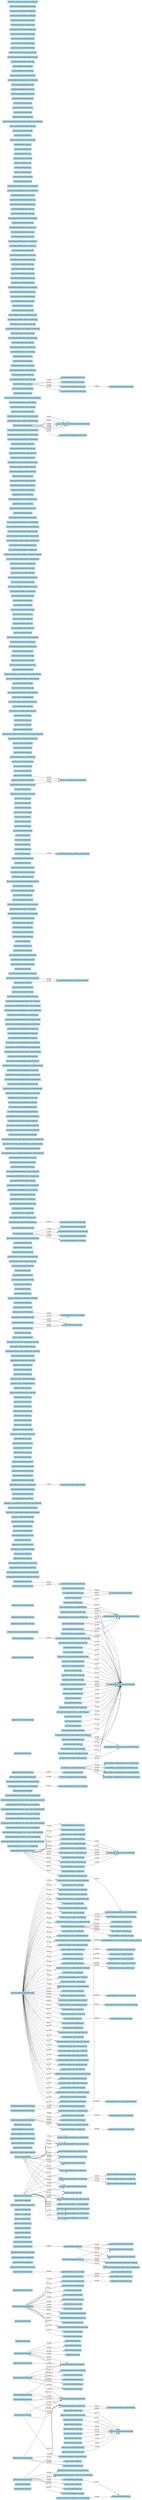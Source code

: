 // Blade Template Dependencies
digraph {
	rankdir=LR
	node [color=lightblue shape=box style=filled]
	1 [label="app/auth/bkcode.blade.php"]
	2 [label="app/auth/g2fa.blade.php"]
	3 [label="app/auth/forget.blade.php"]
	4 [label="app/auth/signup.blade.php"]
	5 [label="app/auth/tsa.blade.php"]
	6 [label="app/auth/ip.blade.php"]
	7 [label="app/auth/email.blade.php"]
	8 [label="app/auth/login.blade.php"]
	9 [label="app/receptionUrl/block.blade.php"]
	10 [label="app/receptionUrl/checkin.blade.php"]
	11 [label="app/receptionUrl/base.blade.php"]
	12 [label="app/elements/header.blade.php"]
	13 [label="app/elements/footer_isms.blade.php"]
	14 [label="app/elements/content_header.blade.php"]
	15 [label="app/elements/flash.blade.php"]
	16 [label="app/elements/security.blade.php"]
	17 [label="app/elements/footer.blade.php"]
	18 [label="app/elements/header_old.blade.php"]
	19 [label="app/elements/auth/logo.blade.php"]
	20 [label="app/elements/auth/logo_tsa.blade.php"]
	21 [label="app/receipt/index.blade.php"]
	22 [label="app/receipt/element/receipt.blade.php"]
	23 [label="app/receipt/element/invoice.blade.php"]
	24 [label="app/receipt/element/custom_ticket.blade.php"]
	25 [label="app/layouts/auth.blade.php"]
	26 [label="app/layouts/service.blade.php"]
	27 [label="app/layouts/default.blade.php"]
	28 [label="app/errors/minimal.blade.php"]
	29 [label="app/errors/404.blade.php"]
	30 [label="app/errors/500.blade.php"]
	31 [label="app/errors/403.blade.php"]
	32 [label="app/errors/layout.blade.php"]
	33 [label="app/errors/429.blade.php"]
	34 [label="app/errors/419.blade.php"]
	35 [label="app/errors/401.blade.php"]
	36 [label="app/errors/illustrated-layout.blade.php"]
	37 [label="app/errors/503.blade.php"]
	38 [label="app/service/company.blade.php"]
	39 [label="app/service/top.blade.php"]
	40 [label="app/service/lp_top.blade.php"]
	41 [label="app/service/about.blade.php"]
	42 [label="app/service/security.blade.php"]
	43 [label="app/service/privacy.blade.php"]
	44 [label="app/service/document_thanks.blade.php"]
	45 [label="app/service/tokutei.blade.php"]
	46 [label="app/service/sitemap.blade.php"]
	47 [label="app/service/price.blade.php"]
	48 [label="app/service/terms.blade.php"]
	49 [label="app/service/securityPolicy.blade.php"]
	50 [label="app/service/video.blade.php"]
	51 [label="app/service/inquiry/index.blade.php"]
	52 [label="app/service/inquiry/complete.blade.php"]
	53 [label="app/service/elements/plan.blade.php"]
	54 [label="app/service/elements/btnLink.blade.php"]
	55 [label="app/service/elements/style.blade.php"]
	56 [label="app/service/elements/news.blade.php"]
	57 [label="app/service/elements/sns.blade.php"]
	58 [label="app/service/elements/top/case_study.blade.php"]
	59 [label="app/service/elements/top/logo_list.blade.php"]
	60 [label="app/service/elements/top/scroll_logo.blade.php"]
	61 [label="app/service/elements/top/faq.blade.php"]
	62 [label="app/service/elements/top/industry_case.blade.php"]
	63 [label="app/service/elements/top/can_do.blade.php"]
	64 [label="app/service/elements/top/first_view.blade.php"]
	65 [label="app/service/elements/top/function.blade.php"]
	66 [label="app/service/elements/top/lp/e_ve_detail.blade.php"]
	67 [label="app/service/elements/top/lp/lp_style_sheet.blade.php"]
	68 [label="app/service/elements/top/lp/lpb_free_trial.blade.php"]
	69 [label="app/service/elements/top/lp/about_e_ve.blade.php"]
	70 [label="app/service/elements/form/sign_up.blade.php"]
	71 [label="app/service/elements/form/document.blade.php"]
	72 [label="app/service/elements/btn/btn_band_white.blade.php"]
	73 [label="app/service/elements/btn/btn_band_blue.blade.php"]
	74 [label="app/open/confirm.blade.php"]
	75 [label="emails/other/event_inquiry_customer.blade.php"]
	76 [label="emails/other/document_user.blade.php"]
	77 [label="emails/other/booth_threshold.blade.php"]
	78 [label="emails/other/reception_rep_notification.blade.php"]
	79 [label="emails/other/inquiry_user.blade.php"]
	80 [label="emails/other/elements/footer.blade.php"]
	81 [label="emails/other/layouts/default.blade.php"]
	82 [label="emails/admin/update_card.blade.php"]
	83 [label="emails/admin/user_change_payment.blade.php"]
	84 [label="emails/admin/only_send_admin.blade.php"]
	85 [label="emails/admin/user_sms_mail_complete.blade.php"]
	86 [label="emails/admin/user_delivery_line_complete.blade.php"]
	87 [label="emails/admin/user_leave.blade.php"]
	88 [label="emails/admin/user_change_plan.blade.php"]
	89 [label="emails/admin/delete_user.blade.php"]
	90 [label="emails/admin/restart_plan.blade.php"]
	91 [label="emails/admin/user_delivery_line_reservation_complete.blade.php"]
	92 [label="emails/admin/reserve_change_plan.blade.php"]
	93 [label="emails/admin/event_inquiry_admin.blade.php"]
	94 [label="emails/admin/document_admin.blade.php"]
	95 [label="emails/admin/page_created.blade.php"]
	96 [label="emails/admin/user_add_sms_point.blade.php"]
	97 [label="emails/admin/event_create.blade.php"]
	98 [label="emails/admin/page_updated.blade.php"]
	99 [label="emails/admin/user_created.blade.php"]
	100 [label="emails/admin/start_stop_plan.blade.php"]
	101 [label="emails/admin/payment_failure_by_user.blade.php"]
	102 [label="emails/admin/user_start_plan.blade.php"]
	103 [label="emails/admin/user_conversion.blade.php"]
	104 [label="emails/admin/account_updated.blade.php"]
	105 [label="emails/admin/conversion_created.blade.php"]
	106 [label="emails/admin/inquiry_admin.blade.php"]
	107 [label="emails/admin/elements/operation_user_no_payment_restart.blade.php"]
	108 [label="emails/admin/elements/operation_user_custom.blade.php"]
	109 [label="emails/admin/elements/operation_user_custom_content.blade.php"]
	110 [label="emails/admin/elements/operation_user_stop.blade.php"]
	111 [label="emails/admin/elements/operation_user_event_scripts_delete.blade.php"]
	112 [label="emails/admin/elements/operation_user_start.blade.php"]
	113 [label="emails/admin/elements/operation_user_leave.blade.php"]
	114 [label="emails/admin/elements/operation_user_event_scripts_create.blade.php"]
	115 [label="emails/admin/elements/operation_user_plan.blade.php"]
	116 [label="emails/admin/elements/user_info.blade.php"]
	117 [label="emails/admin/elements/operation_user_event_scripts_update.blade.php"]
	118 [label="emails/admin/elements/common/event_scripts.blade.php"]
	119 [label="emails/admin/layouts/default.blade.php"]
	120 [label="emails/user/delivery_line_reservation_complete.blade.php"]
	121 [label="emails/user/customer_gmo_uncompleted.blade.php"]
	122 [label="emails/user/trial_step_4.blade.php"]
	123 [label="emails/user/auto_entry_notification.blade.php"]
	124 [label="emails/user/allow_login_ip.blade.php"]
	125 [label="emails/user/add_sms_point.blade.php"]
	126 [label="emails/user/new_user.blade.php"]
	127 [label="emails/user/customer_gmo_instant_payment.blade.php"]
	128 [label="emails/user/start_plan.blade.php"]
	129 [label="emails/user/trial_step_2.blade.php"]
	130 [label="emails/user/payment_error_notification.blade.php"]
	131 [label="emails/user/change_plan.blade.php"]
	132 [label="emails/user/customer_stripe_expired.blade.php"]
	133 [label="emails/user/customer_canceled_notification.blade.php"]
	134 [label="emails/user/tsa_email.blade.php"]
	135 [label="emails/user/payment_failed_payjp_1.blade.php"]
	136 [label="emails/user/event_entry_core.blade.php"]
	137 [label="emails/user/customer_gmo_cvs_payment.blade.php"]
	138 [label="emails/user/restart_plan.blade.php"]
	139 [label="emails/user/change_payment.blade.php"]
	140 [label="emails/user/tsa_update_notification.blade.php"]
	141 [label="emails/user/delivery_line_complete.blade.php"]
	142 [label="emails/user/trial_step_5.blade.php"]
	143 [label="emails/user/reset_password.blade.php"]
	144 [label="emails/user/leave.blade.php"]
	145 [label="emails/user/update_staff.blade.php"]
	146 [label="emails/user/new_staff.blade.php"]
	147 [label="emails/user/stripe_error_notification.blade.php"]
	148 [label="emails/user/trial_step_3.blade.php"]
	149 [label="emails/user/sms_mail_complete.blade.php"]
	150 [label="emails/user/page_access_limit_notification.blade.php"]
	151 [label="emails/user/password_reset_notice.blade.php"]
	152 [label="emails/user/payment_failed_payjp_2.blade.php"]
	153 [label="emails/user/payment_failed_payjp_4.blade.php"]
	154 [label="emails/user/reserve_bulk_mail_complete.blade.php"]
	155 [label="emails/user/customer_gmo_expired.blade.php"]
	156 [label="emails/user/start_stop_plan.blade.php"]
	157 [label="emails/user/customer_gmo_deferred_payment.blade.php"]
	158 [label="emails/user/create_pdf_document.blade.php"]
	159 [label="emails/user/event_inquiry_user.blade.php"]
	160 [label="emails/user/payment_failed_payjp_3.blade.php"]
	161 [label="emails/user/login_notification.blade.php"]
	162 [label="emails/user/customer_stripe_cvs_payment.blade.php"]
	163 [label="emails/user/start_payment_plan.blade.php"]
	164 [label="emails/user/customer_edited_notification.blade.php"]
	165 [label="emails/user/trial_step_1.blade.php"]
	166 [label="emails/user/elements/footer.blade.php"]
	167 [label="emails/user/layouts/default.blade.php"]
	168 [label="emails/common/text.blade.php"]
	169 [label="emails/common/elements/event_info.blade.php"]
	170 [label="emails/common/elements/event_entry.blade.php"]
	171 [label="emails/common/elements/transfer_account.blade.php"]
	172 [label="emails/common/elements/send_only.blade.php"]
	173 [label="emails/common/elements/event_inquiry.blade.php"]
	174 [label="emails/staff/tsa_g2fa_key_notification.blade.php"]
	175 [label="emails/staff/tsa_email.blade.php"]
	176 [label="emails/staff/update_staff.blade.php"]
	177 [label="emails/staff/new_staff.blade.php"]
	178 [label="emails/staff/password_reset_notice.blade.php"]
	179 [label="emails/staff/login_notification.blade.php"]
	180 [label="emails/staff/elements/footer.blade.php"]
	181 [label="emails/staff/layouts/default.blade.php"]
	182 [label="emails/customer/elements/footer.blade.php"]
	183 [label="emails/customer/layouts/default.blade.php"]
	184 [label="admin/ckfinder/browser.blade.php"]
	185 [label="admin/ckfinder/setup.blade.php"]
	186 [label="admin/auth/login.blade.php"]
	187 [label="admin/mst_inquiry/index.blade.php"]
	188 [label="admin/mst_inquiry/input.blade.php"]
	189 [label="admin/send_mail_bounced_history/index.blade.php"]
	190 [label="admin/send_mail_bounced_history/show.blade.php"]
	191 [label="admin/send_message/index.blade.php"]
	192 [label="admin/send_message/edit.blade.php"]
	193 [label="admin/custom_lists/index.blade.php"]
	194 [label="admin/custom_lists/show.blade.php"]
	195 [label="admin/payjp/index.blade.php"]
	196 [label="admin/payjp/elements/unknown_aggregate.blade.php"]
	197 [label="admin/payjp/elements/captured_faild_list.blade.php"]
	198 [label="admin/payjp/elements/aggregate.blade.php"]
	199 [label="admin/payjp/elements/captured_list.blade.php"]
	200 [label="admin/admin/index.blade.php"]
	201 [label="admin/admin/edit.blade.php"]
	202 [label="admin/mst_func_plan/index.blade.php"]
	203 [label="admin/event_script/index.blade.php"]
	204 [label="admin/event_script/edit.blade.php"]
	205 [label="admin/user/index.blade.php"]
	206 [label="admin/user/edit.blade.php"]
	207 [label="admin/user/introduction.blade.php"]
	208 [label="admin/user/show.blade.php"]
	209 [label="admin/user/plan-edit.blade.php"]
	210 [label="admin/kintone/index.blade.php"]
	211 [label="admin/task_history/index.blade.php"]
	212 [label="admin/new_custom/index.blade.php"]
	213 [label="admin/new_custom/elements/custom_memo.blade.php"]
	214 [label="admin/new_custom/elements/content.blade.php"]
	215 [label="admin/new_custom/elements/custom_memo_store.blade.php"]
	216 [label="admin/dashboard/index.blade.php"]
	217 [label="admin/elements/header.blade.php"]
	218 [label="admin/elements/info_modal.blade.php"]
	219 [label="admin/elements/confirm_modal.blade.php"]
	220 [label="admin/elements/flash.blade.php"]
	221 [label="admin/elements/sidebar2.blade.php"]
	222 [label="admin/elements/footer.blade.php"]
	223 [label="admin/elements/sidebar.blade.php"]
	224 [label="admin/send_history/index.blade.php"]
	225 [label="admin/send_history/show.blade.php"]
	226 [label="admin/user_billing/index.blade.php"]
	227 [label="admin/user_billing/edit.blade.php"]
	228 [label="admin/news/form.blade.php"]
	229 [label="admin/news/index.blade.php"]
	230 [label="admin/layouts/auth.blade.php"]
	231 [label="admin/layouts/modal.blade.php"]
	232 [label="admin/layouts/default.blade.php"]
	233 [label="admin/staff/index.blade.php"]
	234 [label="admin/mst_admin_role/index.blade.php"]
	235 [label="admin/errors/minimal.blade.php"]
	236 [label="admin/errors/404.blade.php"]
	237 [label="admin/errors/500.blade.php"]
	238 [label="admin/errors/403.blade.php"]
	239 [label="admin/errors/layout.blade.php"]
	240 [label="admin/errors/429.blade.php"]
	241 [label="admin/errors/419.blade.php"]
	242 [label="admin/errors/401.blade.php"]
	243 [label="admin/errors/illustrated-layout.blade.php"]
	244 [label="admin/errors/503.blade.php"]
	245 [label="admin/mst_event_script/index.blade.php"]
	246 [label="admin/mst_event_script/edit.blade.php"]
	247 [label="admin/mst_event_script/show.blade.php"]
	248 [label="admin/custom/index.blade.php"]
	249 [label="admin/custom/edit.blade.php"]
	250 [label="admin/event/index.blade.php"]
	251 [label="admin/site_map/index.blade.php"]
	252 [label="admin/site_map/edit.blade.php"]
	253 [label="admin/customer/index.blade.php"]
	254 [label="admin/analytics/annual/index.blade.php"]
	255 [label="admin/analytics/user/index.blade.php"]
	256 [label="admin/analytics/count_event_customer/index.blade.php"]
	257 [label="admin/analytics/monthly/index.blade.php"]
	258 [label="admin/analytics/document_request/index.blade.php"]
	259 [label="user/csv_upload/index.blade.php"]
	260 [label="user/page/index.blade.php"]
	261 [label="user/page/template/edit.blade.php"]
	262 [label="user/page/custom/edit.blade.php"]
	263 [label="user/page/custom/tm/edit.blade.php"]
	264 [label="user/whitelist/index.blade.php"]
	265 [label="user/whitelist/edit.blade.php"]
	266 [label="user/tag_config/edit_web_checkin_url.blade.php"]
	267 [label="user/booth/index.blade.php"]
	268 [label="user/booth/edit.blade.php"]
	269 [label="user/booth/qr_list.blade.php"]
	270 [label="user/booth/monitor/index.blade.php"]
	271 [label="user/booth/config/edit.blade.php"]
	272 [label="user/ckfinder/browser.blade.php"]
	273 [label="user/ckfinder/setup.blade.php"]
	274 [label="user/sms/index.blade.php"]
	275 [label="user/sms/confirm.blade.php"]
	276 [label="user/sms/create.blade.php"]
	277 [label="user/sms/show.blade.php"]
	278 [label="user/sms/result.blade.php"]
	279 [label="user/sms/template/index.blade.php"]
	280 [label="user/sms/template/edit.blade.php"]
	281 [label="user/sms/template/create.blade.php"]
	282 [label="user/sms/elements/form.blade.php"]
	283 [label="user/sms/elements/search_inputs.blade.php"]
	284 [label="user/mail/delivery_reservation/confirm.blade.php"]
	285 [label="user/mail/delivery_reservation/create.blade.php"]
	286 [label="user/introduction/index.blade.php"]
	287 [label="user/template/index.blade.php"]
	288 [label="user/template/edit.blade.php"]
	289 [label="user/task_history/index.blade.php"]
	290 [label="user/task_history/elements/task_history_type.blade.php"]
	291 [label="user/task_history/elements/search_inputs.blade.php"]
	292 [label="user/dashboard/index.blade.php"]
	293 [label="user/dashboard/elements/alert.blade.php"]
	294 [label="user/dashboard/elements/tg_calendar.blade.php"]
	295 [label="user/dashboard/elements/notice.blade.php"]
	296 [label="user/dashboard/elements/news.blade.php"]
	297 [label="user/elements/initial_cost.blade.php"]
	298 [label="user/elements/edit_file_upload.blade.php"]
	299 [label="user/elements/header.blade.php"]
	300 [label="user/elements/send_test_button.blade.php"]
	301 [label="user/elements/insert_tag.blade.php"]
	302 [label="user/elements/content_header.blade.php"]
	303 [label="user/elements/confirm_modal.blade.php"]
	304 [label="user/elements/flash.blade.php"]
	305 [label="user/elements/api_token.blade.php"]
	306 [label="user/elements/footer.blade.php"]
	307 [label="user/elements/sidebar.blade.php"]
	308 [label="user/elements/page/publish_flag.blade.php"]
	309 [label="user/elements/form/form_area.blade.php"]
	310 [label="user/elements/form/drug_area.blade.php"]
	311 [label="user/elements/form/option_modal.blade.php"]
	312 [label="user/elements/form/field/input_submit.blade.php"]
	313 [label="user/elements/form/field/input_bot_check.blade.php"]
	314 [label="user/elements/form/field/input.blade.php"]
	315 [label="user/elements/form/field/edit_button_area.blade.php"]
	316 [label="user/elements/form/field/option_modal_list.blade.php"]
	317 [label="user/elements/form/field/list.blade.php"]
	318 [label="user/elements/menu/edit_footer.blade.php"]
	319 [label="user/elements/menu/create_footer.blade.php"]
	320 [label="user/elements/download_config_template/index.blade.php"]
	321 [label="user/elements/download_config_template/destroy_confirm.blade.php"]
	322 [label="user/elements/download_config_template/edit.blade.php"]
	323 [label="user/elements/download_config_template/load_confirm.blade.php"]
	324 [label="user/elements/download_config_template/elements/modal.blade.php"]
	325 [label="user/elements/customer/form/edit.blade.php"]
	326 [label="user/elements/customer/form/show.blade.php"]
	327 [label="user/elements/customer/form/show/carfare.blade.php"]
	328 [label="user/elements/customer/form/edit/carfare.blade.php"]
	329 [label="user/elements/customer/payment/edit.blade.php"]
	330 [label="user/elements/customer/payment/common.blade.php"]
	331 [label="user/elements/customer/payment/show.blade.php"]
	332 [label="user/elements/customer/ticket/edit.blade.php"]
	333 [label="user/elements/customer/ticket/show.blade.php"]
	334 [label="user/elements/customer/display/form.blade.php"]
	335 [label="user/elements/customer/display/send_history.blade.php"]
	336 [label="user/elements/customer/display/common_form_fields.blade.php"]
	337 [label="user/elements/customer/display/memo.blade.php"]
	338 [label="user/elements/customer/display/reception_span.blade.php"]
	339 [label="user/elements/customer/display/bampaku_ids.blade.php"]
	340 [label="user/elements/customer/display/delivery.blade.php"]
	341 [label="user/elements/customer/display/reception_rep_address.blade.php"]
	342 [label="user/elements/customer/display/session_pi.blade.php"]
	343 [label="user/elements/customer/display/delete.blade.php"]
	344 [label="user/elements/customer/display/ticket_reception.blade.php"]
	345 [label="user/elements/customer/display/payment_flag.blade.php"]
	346 [label="user/elements/customer/display/ticket_event.blade.php"]
	347 [label="user/elements/customer/display/title.blade.php"]
	348 [label="user/elements/customer/display/detail.blade.php"]
	349 [label="user/elements/customer/display/created.blade.php"]
	350 [label="user/elements/customer/display/parent_name.blade.php"]
	351 [label="user/elements/customer/display/reception_flag.blade.php"]
	352 [label="user/elements/customer/display/sei_mei.blade.php"]
	353 [label="user/elements/customer/display/app_payment_id.blade.php"]
	354 [label="user/elements/customer/display/checkin_status.blade.php"]
	355 [label="user/elements/customer/display/entry_status.blade.php"]
	356 [label="user/elements/customer/display/default.blade.php"]
	357 [label="user/send_history/index.blade.php"]
	358 [label="user/send_history/show.blade.php"]
	359 [label="user/send_history/elements/search_inputs.blade.php"]
	360 [label="user/send_history/elements/inputs.blade.php"]
	361 [label="user/logo/index.blade.php"]
	362 [label="user/layouts/line.blade.php"]
	363 [label="user/layouts/modal.blade.php"]
	364 [label="user/layouts/default.blade.php"]
	365 [label="user/changePassword/index.blade.php"]
	366 [label="user/changePassword/finish.blade.php"]
	367 [label="user/changePassword/staff_index.blade.php"]
	368 [label="user/blacklist/index.blade.php"]
	369 [label="user/blacklist/edit.blade.php"]
	370 [label="user/line/edit.blade.php"]
	371 [label="user/line/history/index.blade.php"]
	372 [label="user/line/history/search.blade.php"]
	373 [label="user/line/history/show.blade.php"]
	374 [label="user/line/history/result.blade.php"]
	375 [label="user/line/deliveryList/index.blade.php"]
	376 [label="user/line/deliveryReservation/confirm.blade.php"]
	377 [label="user/line/deliveryReservation/create.blade.php"]
	378 [label="user/download/index.blade.php"]
	379 [label="user/download/downloader_info.blade.php"]
	380 [label="user/download/elements/search_inputs.blade.php"]
	381 [label="user/conversion/index.blade.php"]
	382 [label="user/conversion/edit.blade.php"]
	383 [label="user/conversion/editConfig.blade.php"]
	384 [label="user/conversion/show.blade.php"]
	385 [label="user/conversion/elements/editConfigInput.blade.php"]
	386 [label="user/common_config/edit.blade.php"]
	387 [label="user/whitelist_domain/index.blade.php"]
	388 [label="user/whitelist_domain/edit.blade.php"]
	389 [label="user/staff/index.blade.php"]
	390 [label="user/staff/editKameiten.blade.php"]
	391 [label="user/staff/edit.blade.php"]
	392 [label="user/staff/elements/event_privileges_detail.blade.php"]
	393 [label="user/tsa/bkcode.blade.php"]
	394 [label="user/tsa/index.blade.php"]
	395 [label="user/tsa/finish.blade.php"]
	396 [label="user/tsa/g2fa.blade.php"]
	397 [label="user/errors/minimal.blade.php"]
	398 [label="user/errors/404.blade.php"]
	399 [label="user/errors/500.blade.php"]
	400 [label="user/errors/403.blade.php"]
	401 [label="user/errors/layout.blade.php"]
	402 [label="user/errors/429.blade.php"]
	403 [label="user/errors/419.blade.php"]
	404 [label="user/errors/401.blade.php"]
	405 [label="user/errors/illustrated-layout.blade.php"]
	406 [label="user/errors/503.blade.php"]
	407 [label="user/account/index.blade.php"]
	408 [label="user/account/sms.blade.php"]
	409 [label="user/account/finish.blade.php"]
	410 [label="user/account/start_plan.blade.php"]
	411 [label="user/account/change_plan.blade.php"]
	412 [label="user/account/start_plan_finish.blade.php"]
	413 [label="user/account/change_payment.blade.php"]
	414 [label="user/account/leave_finish.blade.php"]
	415 [label="user/account/leave.blade.php"]
	416 [label="user/account/credit.blade.php"]
	417 [label="user/account/elements/plan_info.blade.php"]
	418 [label="user/send_mail/index.blade.php"]
	419 [label="user/send_mail/result.blade.php"]
	420 [label="user/send_mail/elements/send_list.blade.php"]
	421 [label="user/send_mail/elements/delivery_content.blade.php"]
	422 [label="user/customer_deleted_history/index.blade.php"]
	423 [label="user/customer_deleted_history/elements/search_inputs.blade.php"]
	424 [label="user/custom/tg/calendar.blade.php"]
	425 [label="user/event/index.blade.php"]
	426 [label="user/event/complete.blade.php"]
	427 [label="user/event/edit.blade.php"]
	428 [label="user/event/search.blade.php"]
	429 [label="user/event/share.blade.php"]
	430 [label="user/event/payment.blade.php"]
	431 [label="user/event/result.blade.php"]
	432 [label="user/event/modal.blade.php"]
	433 [label="user/event/count_checkin_tickets.blade.php"]
	434 [label="user/event/form/index.blade.php"]
	435 [label="user/event/customer_analysis/show.blade.php"]
	436 [label="user/event/access/index.blade.php"]
	437 [label="user/event/edit_cancel/index.blade.php"]
	438 [label="user/event/edit_cancel/elements/cancel_email.blade.php"]
	439 [label="user/event/edit_cancel/elements/edit_footer.blade.php"]
	440 [label="user/event/edit_cancel/elements/cancel_confirm.blade.php"]
	441 [label="user/event/edit_cancel/elements/cancel_complete.blade.php"]
	442 [label="user/event/reminder/index.blade.php"]
	443 [label="user/event/reminder/edit.blade.php"]
	444 [label="user/event/reception/edit.blade.php"]
	445 [label="user/event/elements/ticket/file_upload.blade.php"]
	446 [label="user/event/receipt/index.blade.php"]
	447 [label="user/event/receipt/layout.blade.php"]
	448 [label="user/event/receipt/list.blade.php"]
	449 [label="user/event/receipt/elements/layout_receipt.blade.php"]
	450 [label="user/event/receipt/elements/receipt_form.blade.php"]
	451 [label="user/event/receipt/elements/custom_ticket_form.blade.php"]
	452 [label="user/event/reception_qr_entering_and_leave/edit.blade.php"]
	453 [label="user/event/ticket/index.blade.php"]
	454 [label="user/event/thanks/index.blade.php"]
	455 [label="user/event/thanks/cancel_waiting.blade.php"]
	456 [label="user/event/receptionDesk/index.blade.php"]
	457 [label="user/event/list_print/index.blade.php"]
	458 [label="user/event/list_print/show.blade.php"]
	459 [label="user/event/event/ticket.blade.php"]
	460 [label="user/event/customer/upload/index.blade.php"]
	461 [label="user/event/invoice/invoice_edit.blade.php"]
	462 [label="user/customer/index.blade.php"]
	463 [label="user/customer/confirm_email.blade.php"]
	464 [label="user/customer/create_email.blade.php"]
	465 [label="user/customer/warning_check_customer.blade.php"]
	466 [label="user/customer/edit.blade.php"]
	467 [label="user/customer/edit_memo.blade.php"]
	468 [label="user/customer/payment_email.blade.php"]
	469 [label="user/customer/booths.blade.php"]
	470 [label="user/customer/lottery.blade.php"]
	471 [label="user/customer/search.blade.php"]
	472 [label="user/customer/un_payment.blade.php"]
	473 [label="user/customer/show.blade.php"]
	474 [label="user/customer/result.blade.php"]
	475 [label="user/customer/create_line.blade.php"]
	476 [label="user/customer/complete_email.blade.php"]
	477 [label="user/customer/download_config/index.blade.php"]
	478 [label="user/customer/duplicate_check/store.blade.php"]
	479 [label="user/customer/search/form.blade.php"]
	480 [label="user/customer/search/customer_tags.blade.php"]
	481 [label="user/customer/search/ticket.blade.php"]
	482 [label="user/customer/display/index.blade.php"]
	483 [label="user/customer/display/all_sort.blade.php"]
	484 [label="user/customer/bulkChange/reception_span.blade.php"]
	485 [label="user/customer/bulkChange/reception_rep_address.blade.php"]
	486 [label="user/customer/bulkChange/tag_add.blade.php"]
	487 [label="user/customer/bulkChange/delete.blade.php"]
	488 [label="user/customer/bulkChange/receipt_invoice.blade.php"]
	489 [label="user/customer/bulkChange/reception_flag.blade.php"]
	490 [label="user/customer/bulkChange/tag_delete.blade.php"]
	491 [label="user/customer/bulkChange/checkin_status.blade.php"]
	492 [label="user/customer/bulkChange/entry_status.blade.php"]
	493 [label="user/customer/invoice/invoice_edit.blade.php"]
	494 [label="components/loading.blade.php"]
	495 [label="components/bottom-fixed-footer.blade.php"]
	496 [label="components/read-more.blade.php"]
	497 [label="components/iframe-domain-checker.blade.php"]
	498 [label="components/input-error.blade.php"]
	499 [label="components/input-date-time.blade.php"]
	500 [label="components/line-count-display.blade.php"]
	501 [label="components/count-down-script.blade.php"]
	502 [label="components/input-date.blade.php"]
	503 [label="components/page/page-template.blade.php"]
	504 [label="components/page/custom/tm/lp.blade.php"]
	505 [label="components/user/event-create-button.blade.php"]
	506 [label="components/user/test-mail-ui.blade.php"]
	507 [label="common/elements/question_mark.blade.php"]
	508 [label="common/elements/gtm_head.blade.php"]
	509 [label="common/elements/manual_link.blade.php"]
	510 [label="common/elements/cookie_consent.blade.php"]
	511 [label="common/elements/faq_bot.blade.php"]
	512 [label="common/elements/gtm_body.blade.php"]
	513 [label="common/elements/popover.blade.php"]
	514 [label="common/elements/clipboard.blade.php"]
	515 [label="common/elements/detail_search_button.blade.php"]
	516 [label="common/elements/iframe_modal.blade.php"]
	517 [label="common/elements/js/enter_key_invalid_submit.blade.php"]
	518 [label="common/elements/js/input_limit_regexp.blade.php"]
	519 [label="common/elements/js/input_convert_width_full_to_half.blade.php"]
	520 [label="common/elements/recaptcha/v3/script.blade.php"]
	521 [label="common/elements/help/mail_template/message.blade.php"]
	522 [label="common/elements/invoice/invoice_show.blade.php"]
	523 [label="common/elements/invoice/receipt_show.blade.php"]
	524 [label="common/elements/invoice/common_popover.blade.php"]
	525 [label="common/elements/badge/optional.blade.php"]
	526 [label="common/layouts/blank.blade.php"]
	527 [label="common/layouts/pdf.blade.php"]
	528 [label="common/views/iframe_complete_reload.blade.php"]
	529 [label="livewire/user/customer-duplicate-check.blade.php"]
	530 [label="livewire/user/invoice.blade.php"]
	531 [label="livewire/user/invoice-show.blade.php"]
	532 [label="livewire/user/customer-upload.blade.php"]
	533 [label="livewire/common/add-inputs-area.blade.php"]
	534 [label="livewire/common/elements/add_inputs_area/text.blade.php"]
	535 [label="livewire/customer/qr_reader/booths_record.blade.php"]
	536 [label="event/page/show.blade.php"]
	537 [label="event/calendar/show.blade.php"]
	538 [label="event/inquiry/index.blade.php"]
	539 [label="event/inquiry/complete.blade.php"]
	540 [label="event/elements/footer_logo.blade.php"]
	541 [label="event/elements/form.blade.php"]
	542 [label="event/elements/custom_scripts.blade.php"]
	543 [label="event/elements/reception.blade.php"]
	544 [label="event/elements/mypage_header.blade.php"]
	545 [label="event/elements/display_sns.blade.php"]
	546 [label="event/elements/entry.blade.php"]
	547 [label="event/elements/companions.blade.php"]
	548 [label="event/elements/main.blade.php"]
	549 [label="event/elements/measure_tag.blade.php"]
	550 [label="event/elements/confirm_modal.blade.php"]
	551 [label="event/elements/scroll_spy.blade.php"]
	552 [label="event/elements/flash.blade.php"]
	553 [label="event/elements/admin_apply_header.blade.php"]
	554 [label="event/elements/start_modal.blade.php"]
	555 [label="event/elements/customer_post_disabled_msg.blade.php"]
	556 [label="event/elements/start_modal_ie.blade.php"]
	557 [label="event/elements/tokusho_confirm_area.blade.php"]
	558 [label="event/elements/calendar_download.blade.php"]
	559 [label="event/elements/payment.blade.php"]
	560 [label="event/elements/bot_check.blade.php"]
	561 [label="event/elements/theme.blade.php"]
	562 [label="event/elements/entry/main.blade.php"]
	563 [label="event/elements/entry/sidebar.blade.php"]
	564 [label="event/elements/ticket/modal.blade.php"]
	565 [label="event/elements/fields/company.blade.php"]
	566 [label="event/elements/fields/company_kana.blade.php"]
	567 [label="event/elements/fields/index.blade.php"]
	568 [label="event/elements/fields/carfare.blade.php"]
	569 [label="event/elements/fields/tickets.blade.php"]
	570 [label="event/elements/fields/name.blade.php"]
	571 [label="event/elements/fields/date.blade.php"]
	572 [label="event/elements/fields/text.blade.php"]
	573 [label="event/elements/fields/reception.blade.php"]
	574 [label="event/elements/fields/address.blade.php"]
	575 [label="event/elements/fields/password.blade.php"]
	576 [label="event/elements/fields/zip.blade.php"]
	577 [label="event/elements/fields/user_policy.blade.php"]
	578 [label="event/elements/fields/receipt_name.blade.php"]
	579 [label="event/elements/fields/kana.blade.php"]
	580 [label="event/elements/fields/email.blade.php"]
	581 [label="event/elements/fields/file_upload.blade.php"]
	582 [label="event/elements/fields/tel.blade.php"]
	583 [label="event/elements/fields/email_confirm.blade.php"]
	584 [label="event/elements/fields/select.blade.php"]
	585 [label="event/elements/fields/radio.blade.php"]
	586 [label="event/elements/fields/textarea.blade.php"]
	587 [label="event/elements/fields/checkbox.blade.php"]
	588 [label="event/elements/fields/string.blade.php"]
	589 [label="event/elements/fields/js/ticket_calendar.blade.php"]
	590 [label="event/elements/fields/parts/annotation.blade.php"]
	591 [label="event/layouts/auth.blade.php"]
	592 [label="event/layouts/event.blade.php"]
	593 [label="event/line/coordination_complete.blade.php"]
	594 [label="event/errors/minimal.blade.php"]
	595 [label="event/errors/404.blade.php"]
	596 [label="event/errors/500.blade.php"]
	597 [label="event/errors/403.blade.php"]
	598 [label="event/errors/layout.blade.php"]
	599 [label="event/errors/429.blade.php"]
	600 [label="event/errors/419.blade.php"]
	601 [label="event/errors/401.blade.php"]
	602 [label="event/errors/illustrated-layout.blade.php"]
	603 [label="event/errors/503.blade.php"]
	604 [label="event/custom/scripts.blade.php"]
	605 [label="event/custom/gmoms/lp.blade.php"]
	606 [label="event/custom/nishinippon/login.blade.php"]
	607 [label="event/custom/nishinippon/elements/nishinippon_event.blade.php"]
	608 [label="event/custom/ap/lp.blade.php"]
	609 [label="event/custom/tm/lp.blade.php"]
	610 [label="event/custom/tm/login.blade.php"]
	611 [label="event/custom/tm/calendar/show.blade.php"]
	612 [label="event/custom/hoshino/calendar.blade.php"]
	613 [label="event/event/cancel.blade.php"]
	614 [label="event/event/form.blade.php"]
	615 [label="event/event/index.blade.php"]
	616 [label="event/event/password.blade.php"]
	617 [label="event/event/dont_open.blade.php"]
	618 [label="event/event/thanks.blade.php"]
	619 [label="event/event/verify-email.blade.php"]
	620 [label="event/event/adminStateConfirm/index.blade.php"]
	621 [label="event/event/mypage/header.blade.php"]
	622 [label="event/event/mypage/edit.blade.php"]
	623 [label="event/event/mypage/footer.blade.php"]
	624 [label="event/event/mypage/login.blade.php"]
	625 [label="customer/qr/checkin.blade.php"]
	626 [label="customer/qr/reader.blade.php"]
	627 [label="vendor/pagination/simple-bootstrap-4.blade.php"]
	628 [label="vendor/pagination/bootstrap-4.blade.php"]
	629 [label="vendor/ckfinder/browser.blade.php"]
	630 [label="vendor/ckfinder/setup.blade.php"]
	631 [label="vendor/aire-bootstrap/form.blade.php"]
	632 [label="vendor/aire-bootstrap/checkbox-group.blade.php"]
	633 [label="vendor/aire-bootstrap/radio-group.blade.php"]
	634 [label="vendor/aire-bootstrap/group.blade.php"]
	635 [label="vendor/aire-bootstrap/input.blade.php"]
	636 [label="vendor/aire-bootstrap/label.blade.php"]
	637 [label="vendor/aire-bootstrap/button.blade.php"]
	638 [label="vendor/aire-bootstrap/summary.blade.php"]
	639 [label="vendor/aire-bootstrap/_error.blade.php"]
	640 [label="vendor/aire-bootstrap/select.blade.php"]
	641 [label="vendor/aire-bootstrap/textarea.blade.php"]
	642 [label="vendor/aire-bootstrap/wysiwyg.blade.php"]
	643 [label="vendor/aire-bootstrap/checkbox.blade.php"]
	644 [label="vendor/aire-bootstrap/group/input/file.blade.php"]
	25 -> 3 [label=extends]
	25 -> 4 [label=extends]
	25 -> 6 [label=extends]
	25 -> 8 [label=extends]
	11 -> 9 [label=extends]
	11 -> 10 [label=extends]
	526 -> 11 [label=extends]
	17 -> 13 [label=include]
	21 -> 23 [label=include]
	21 -> 24 [label=include]
	21 -> 22 [label=include]
	527 -> 21 [label=extends]
	25 -> 508 [label=include]
	25 -> 512 [label=include]
	25 -> 511 [label=include]
	26 -> 511 [label=include]
	27 -> 508 [label=include]
	27 -> 512 [label=include]
	27 -> 511 [label=include]
	38 -> 55 [label=include]
	39 -> 64 [label=include]
	39 -> 58 [label=include]
	39 -> 73 [label=include]
	39 -> 63 [label=include]
	39 -> 73 [label=include]
	39 -> 50 [label=include]
	39 -> 65 [label=include]
	39 -> 59 [label=include]
	39 -> 62 [label=include]
	39 -> 72 [label=include]
	39 -> 61 [label=include]
	39 -> 73 [label=include]
	40 -> 67 [label=include]
	40 -> 64 [label=include]
	40 -> 68 [label=include]
	40 -> 66 [label=include]
	40 -> 69 [label=include]
	40 -> 50 [label=include]
	40 -> 72 [label=include]
	40 -> 63 [label=include]
	40 -> 65 [label=include]
	40 -> 58 [label=include]
	40 -> 59 [label=include]
	40 -> 61 [label=include]
	40 -> 72 [label=include]
	41 -> 55 [label=include]
	42 -> 55 [label=include]
	43 -> 55 [label=include]
	43 -> 510 [label=include]
	45 -> 55 [label=include]
	47 -> 55 [label=include]
	48 -> 55 [label=include]
	49 -> 55 [label=include]
	51 -> 55 [label=include]
	52 -> 55 [label=include]
	64 -> 70 [label=include]
	64 -> 71 [label=include]
	64 -> 60 [label=include]
	75 -> 173 [label=include]
	81 -> 75 [label=extends]
	81 -> 76 [label=extends]
	81 -> 77 [label=extends]
	81 -> 78 [label=extends]
	81 -> 79 [label=extends]
	80 -> 166 [label=include]
	82 -> 116 [label=include]
	119 -> 82 [label=extends]
	139 -> 83 [label=extends]
	84 -> 116 [label=include]
	119 -> 84 [label=extends]
	149 -> 85 [label=extends]
	141 -> 86 [label=extends]
	144 -> 87 [label=extends]
	131 -> 88 [label=extends]
	119 -> 89 [label=extends]
	119 -> 90 [label=extends]
	120 -> 91 [label=extends]
	131 -> 92 [label=extends]
	93 -> 173 [label=include]
	119 -> 93 [label=extends]
	76 -> 94 [label=extends]
	95 -> 116 [label=include]
	119 -> 95 [label=extends]
	125 -> 96 [label=extends]
	119 -> 97 [label=extends]
	98 -> 116 [label=include]
	119 -> 98 [label=extends]
	126 -> 99 [label=extends]
	119 -> 100 [label=extends]
	128 -> 102 [label=extends]
	103 -> 116 [label=include]
	119 -> 103 [label=extends]
	104 -> 116 [label=include]
	119 -> 104 [label=extends]
	105 -> 116 [label=include]
	119 -> 105 [label=extends]
	79 -> 106 [label=extends]
	167 -> 120 [label=extends]
	167 -> 121 [label=extends]
	167 -> 122 [label=extends]
	167 -> 123 [label=extends]
	167 -> 124 [label=extends]
	167 -> 125 [label=extends]
	167 -> 126 [label=extends]
	167 -> 127 [label=extends]
	167 -> 128 [label=extends]
	167 -> 129 [label=extends]
	167 -> 130 [label=extends]
	167 -> 131 [label=extends]
	167 -> 132 [label=extends]
	167 -> 133 [label=extends]
	167 -> 134 [label=extends]
	167 -> 135 [label=extends]
	167 -> 136 [label=extends]
	167 -> 137 [label=extends]
	167 -> 138 [label=extends]
	167 -> 139 [label=extends]
	167 -> 140 [label=extends]
	167 -> 141 [label=extends]
	167 -> 142 [label=extends]
	167 -> 143 [label=extends]
	167 -> 144 [label=extends]
	167 -> 145 [label=extends]
	167 -> 146 [label=extends]
	167 -> 147 [label=extends]
	167 -> 148 [label=extends]
	167 -> 149 [label=extends]
	167 -> 150 [label=extends]
	167 -> 151 [label=extends]
	167 -> 152 [label=extends]
	167 -> 153 [label=extends]
	167 -> 154 [label=extends]
	167 -> 155 [label=extends]
	167 -> 156 [label=extends]
	167 -> 157 [label=extends]
	167 -> 158 [label=extends]
	159 -> 173 [label=include]
	167 -> 159 [label=extends]
	167 -> 160 [label=extends]
	167 -> 161 [label=extends]
	167 -> 162 [label=extends]
	167 -> 163 [label=extends]
	167 -> 164 [label=extends]
	167 -> 165 [label=extends]
	167 -> 172 [label=include]
	167 -> 166 [label=include]
	170 -> 169 [label=include]
	181 -> 174 [label=extends]
	181 -> 175 [label=extends]
	181 -> 176 [label=extends]
	181 -> 177 [label=extends]
	167 -> 178 [label=extends]
	181 -> 179 [label=extends]
	180 -> 166 [label=include]
	167 -> 181 [label=extends]
	183 -> 182 [label=include]
	184 -> 185 [label=include]
	189 -> 516 [label=include]
	193 -> 516 [label=include]
	195 -> 514 [label=include]
	203 -> 516 [label=include]
	205 -> 516 [label=include]
	231 -> 208 [label=extends]
	219 -> 303 [label=include]
	224 -> 516 [label=include]
	226 -> 516 [label=include]
	231 -> 508 [label=include]
	231 -> 512 [label=include]
	231 -> 220 [label=include]
	245 -> 516 [label=include]
	248 -> 516 [label=include]
	251 -> 516 [label=include]
	253 -> 514 [label=include]
	261 -> 273 [label=include]
	261 -> 540 [label=include]
	262 -> 540 [label=include]
	263 -> 273 [label=include]
	263 -> 540 [label=include]
	272 -> 273 [label=include]
	274 -> 516 [label=include]
	275 -> 516 [label=include]
	276 -> 282 [label=include]
	276 -> 516 [label=include]
	278 -> 516 [label=include]
	280 -> 282 [label=include]
	281 -> 282 [label=include]
	285 -> 521 [label=include]
	285 -> 516 [label=include]
	289 -> 290 [label=include]
	290 -> 516 [label=include]
	292 -> 293 [label=include]
	292 -> 294 [label=include]
	292 -> 296 [label=include]
	292 -> 295 [label=include]
	311 -> 517 [label=include]
	320 -> 517 [label=include]
	320 -> 516 [label=include]
	325 -> 298 [label=include]
	359 -> 515 [label=include]
	362 -> 508 [label=include]
	362 -> 512 [label=include]
	363 -> 508 [label=include]
	363 -> 512 [label=include]
	363 -> 304 [label=include]
	364 -> 299 [label=include]
	364 -> 307 [label=include]
	364 -> 302 [label=include]
	364 -> 304 [label=include]
	364 -> 306 [label=include]
	364 -> 511 [label=include]
	377 -> 516 [label=include]
	378 -> 516 [label=include]
	391 -> 392 [label=include]
	407 -> 417 [label=include]
	411 -> 417 [label=include]
	413 -> 417 [label=include]
	414 -> 19 [label=include]
	526 -> 414 [label=extends]
	418 -> 516 [label=include]
	420 -> 516 [label=include]
	421 -> 516 [label=include]
	526 -> 424 [label=extends]
	425 -> 516 [label=include]
	427 -> 516 [label=include]
	428 -> 515 [label=include]
	430 -> 521 [label=include]
	437 -> 440 [label=include]
	437 -> 441 [label=include]
	437 -> 438 [label=include]
	437 -> 439 [label=include]
	437 -> 516 [label=include]
	442 -> 516 [label=include]
	443 -> 521 [label=include]
	443 -> 516 [label=include]
	444 -> 516 [label=include]
	446 -> 450 [label=include]
	446 -> 451 [label=include]
	446 -> 23 [label=include]
	446 -> 24 [label=include]
	446 -> 22 [label=include]
	454 -> 521 [label=include]
	454 -> 516 [label=include]
	455 -> 521 [label=include]
	462 -> 516 [label=include]
	463 -> 516 [label=include]
	464 -> 521 [label=include]
	464 -> 516 [label=include]
	468 -> 521 [label=include]
	468 -> 516 [label=include]
	477 -> 516 [label=include]
	512 -> 510 [label=include]
	530 -> 524 [label=include]
	530 -> 524 [label=include]
	530 -> 525 [label=include]
	530 -> 524 [label=include]
	530 -> 524 [label=include]
	530 -> 524 [label=include]
	530 -> 524 [label=include]
	535 -> 15 [label=include]
	526 -> 536 [label=extends]
	526 -> 537 [label=extends]
	541 -> 573 [label=include]
	541 -> 569 [label=include]
	541 -> 547 [label=include]
	541 -> 560 [label=include]
	552 -> 15 [label=include]
	569 -> 564 [label=include]
	592 -> 519 [label=include]
	592 -> 518 [label=include]
	592 -> 512 [label=include]
	592 -> 552 [label=include]
	362 -> 593 [label=extends]
	526 -> 605 [label=extends]
	526 -> 608 [label=extends]
	526 -> 609 [label=extends]
	526 -> 611 [label=extends]
	526 -> 612 [label=extends]
	592 -> 614 [label=extends]
	592 -> 615 [label=extends]
	526 -> 617 [label=extends]
	526 -> 620 [label=extends]
	592 -> 622 [label=extends]
	526 -> 625 [label=extends]
	526 -> 626 [label=extends]
}
